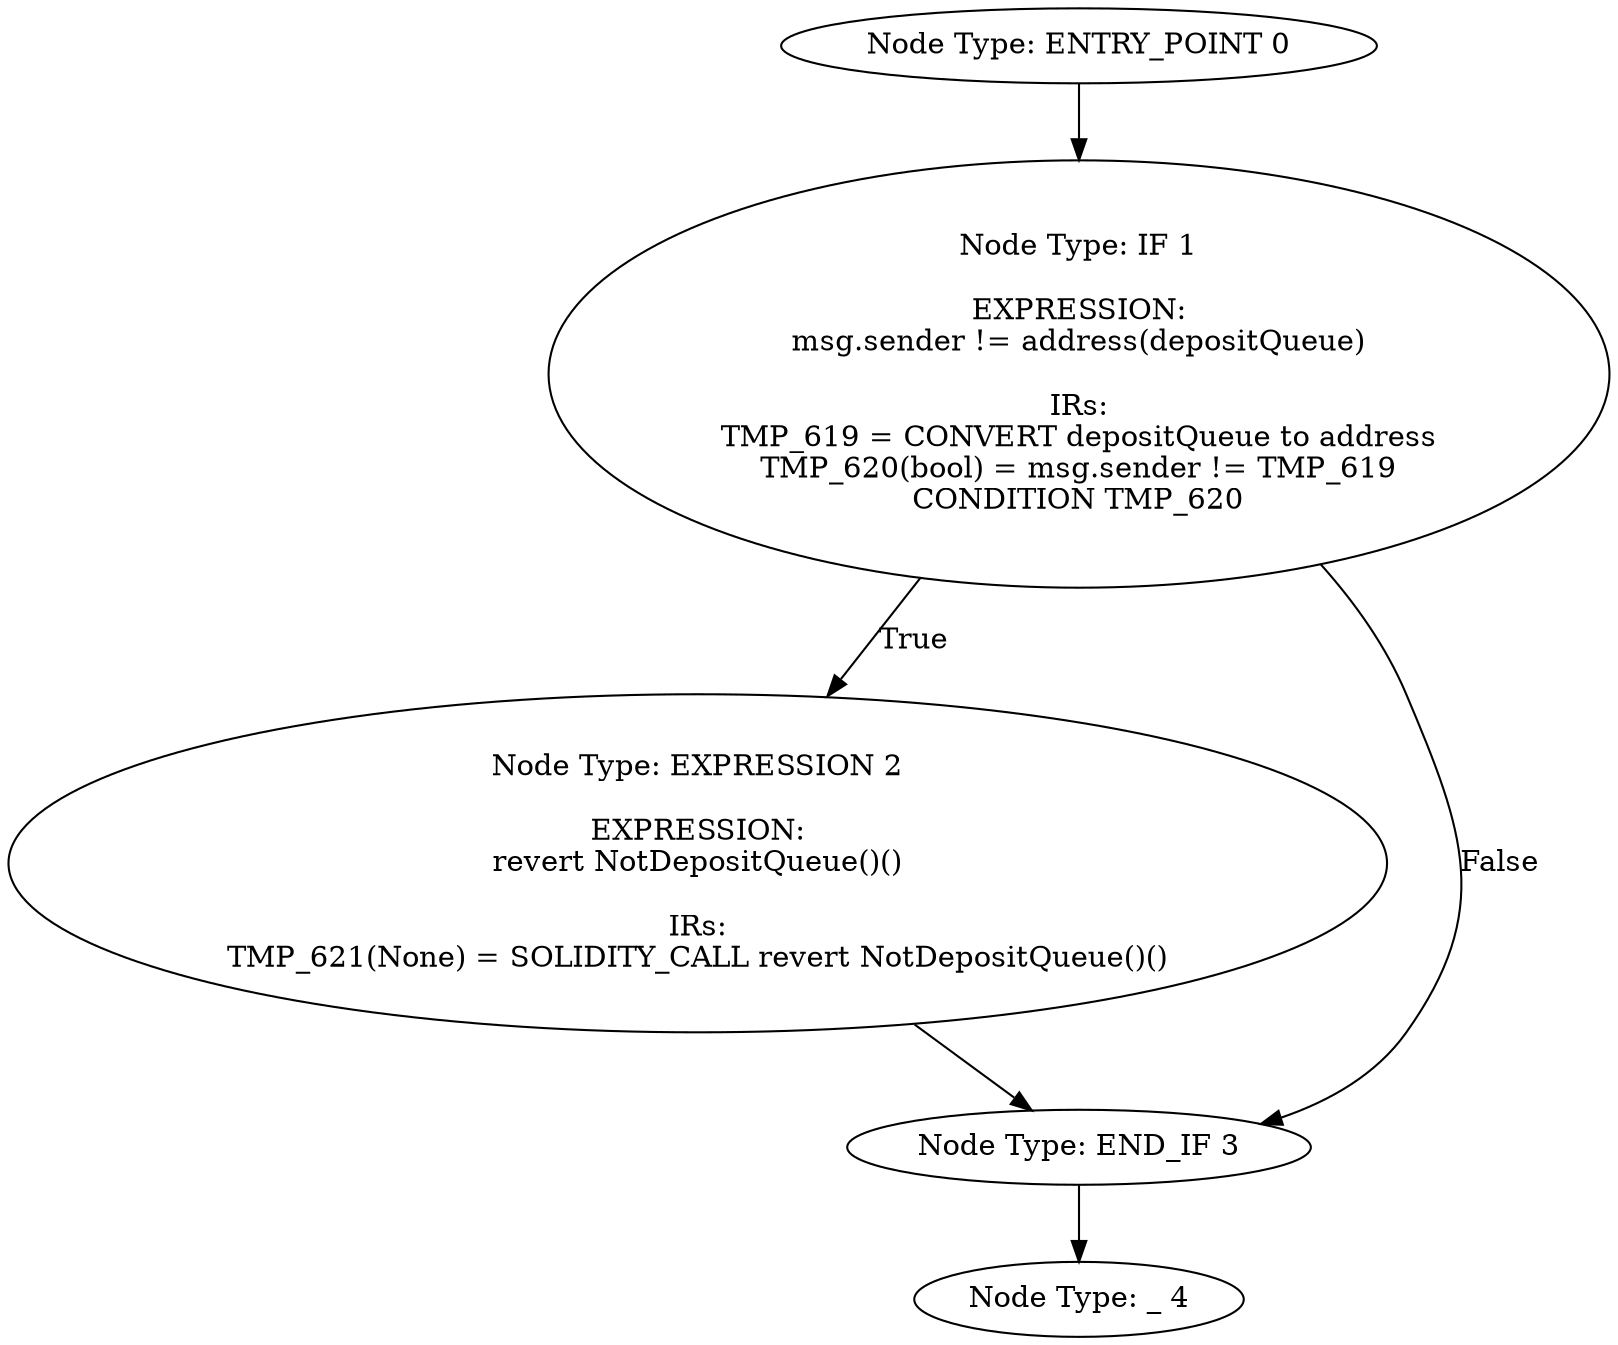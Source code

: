 digraph{
0[label="Node Type: ENTRY_POINT 0
"];
0->1;
1[label="Node Type: IF 1

EXPRESSION:
msg.sender != address(depositQueue)

IRs:
TMP_619 = CONVERT depositQueue to address
TMP_620(bool) = msg.sender != TMP_619
CONDITION TMP_620"];
1->2[label="True"];
1->3[label="False"];
2[label="Node Type: EXPRESSION 2

EXPRESSION:
revert NotDepositQueue()()

IRs:
TMP_621(None) = SOLIDITY_CALL revert NotDepositQueue()()"];
2->3;
3[label="Node Type: END_IF 3
"];
3->4;
4[label="Node Type: _ 4
"];
}
